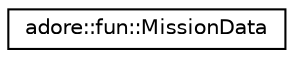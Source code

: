 digraph "Graphical Class Hierarchy"
{
 // LATEX_PDF_SIZE
  edge [fontname="Helvetica",fontsize="10",labelfontname="Helvetica",labelfontsize="10"];
  node [fontname="Helvetica",fontsize="10",shape=record];
  rankdir="LR";
  Node0 [label="adore::fun::MissionData",height=0.2,width=0.4,color="black", fillcolor="white", style="filled",URL="$classadore_1_1fun_1_1MissionData.html",tooltip=" "];
}
